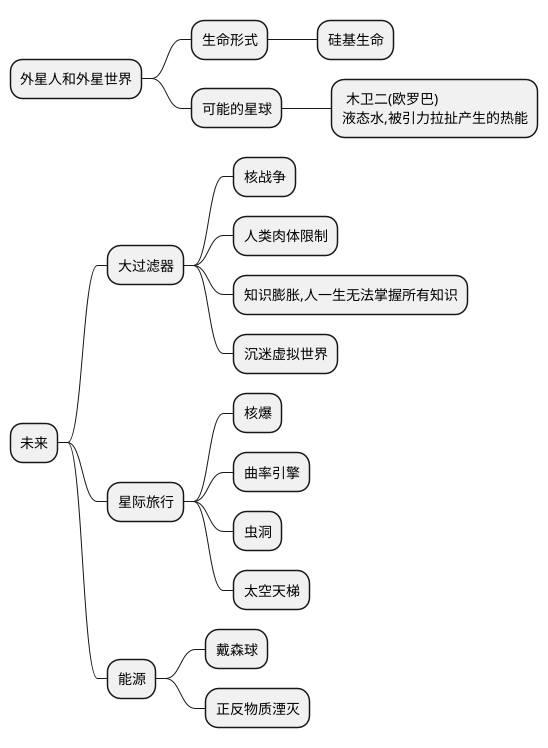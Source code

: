 @startmindmap 未来
* 外星人和外星世界
** 生命形式
*** 硅基生命
** 可能的星球
***: 木卫二(欧罗巴)
液态水,被引力拉扯产生的热能;


* 未来
** 大过滤器
*** 核战争
*** 人类肉体限制
*** 知识膨胀,人一生无法掌握所有知识
*** 沉迷虚拟世界

** 星际旅行
*** 核爆
*** 曲率引擎
*** 虫洞
*** 太空天梯

** 能源
*** 戴森球
*** 正反物质湮灭

@endmindmap